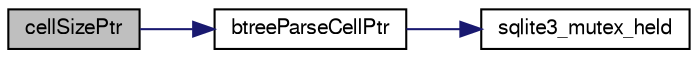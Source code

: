 digraph "cellSizePtr"
{
  edge [fontname="FreeSans",fontsize="10",labelfontname="FreeSans",labelfontsize="10"];
  node [fontname="FreeSans",fontsize="10",shape=record];
  rankdir="LR";
  Node35943 [label="cellSizePtr",height=0.2,width=0.4,color="black", fillcolor="grey75", style="filled", fontcolor="black"];
  Node35943 -> Node35944 [color="midnightblue",fontsize="10",style="solid",fontname="FreeSans"];
  Node35944 [label="btreeParseCellPtr",height=0.2,width=0.4,color="black", fillcolor="white", style="filled",URL="$sqlite3_8c.html#a1eba22ca0ddf563de0b29c64551c759f"];
  Node35944 -> Node35945 [color="midnightblue",fontsize="10",style="solid",fontname="FreeSans"];
  Node35945 [label="sqlite3_mutex_held",height=0.2,width=0.4,color="black", fillcolor="white", style="filled",URL="$sqlite3_8c.html#acf77da68932b6bc163c5e68547ecc3e7"];
}
